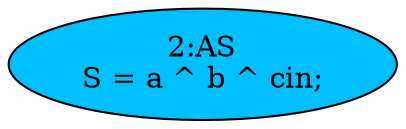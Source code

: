 strict digraph "" {
	node [label="\N"];
	"2:AS"	 [ast="<pyverilog.vparser.ast.Assign object at 0x7fdc8ae1e710>",
		def_var="['S']",
		fillcolor=deepskyblue,
		label="2:AS
S = a ^ b ^ cin;",
		statements="[]",
		style=filled,
		typ=Assign,
		use_var="['a', 'b', 'cin']"];
}

